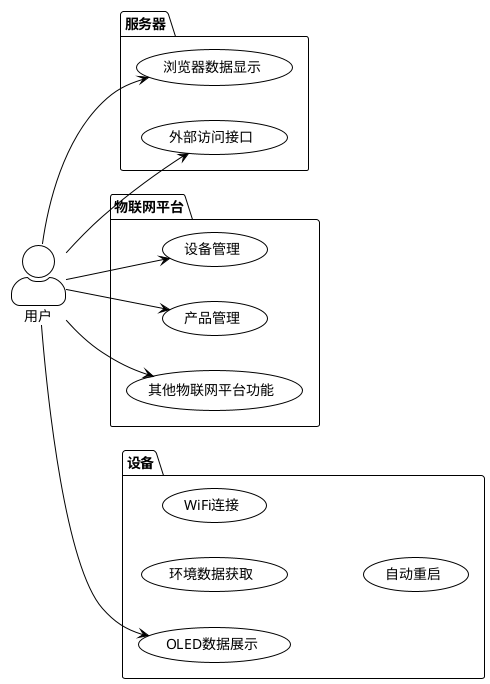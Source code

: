 @startuml 
!theme plain
left to right direction
skinparam actorStyle awesome
actor :用户: as user





package 服务器 {
    usecase (浏览器数据显示) as exploredata
    usecase (外部访问接口) as api 
}

package 物联网平台 {
    usecase (设备管理) as devicemanage
    usecase (产品管理) as productmanage
    usecase (其他物联网平台功能) as otheriot
}

package 设备 {
    usecase (OLED数据展示) as OLEDdata
    usecase (环境数据获取) as envodata
    usecase (WiFi连接) as wificonnect
    usecase (自动重启) as autorestart
}

user --> exploredata
user --> OLEDdata

user --> devicemanage
user --> productmanage
user --> api
user --> otheriot

@enduml